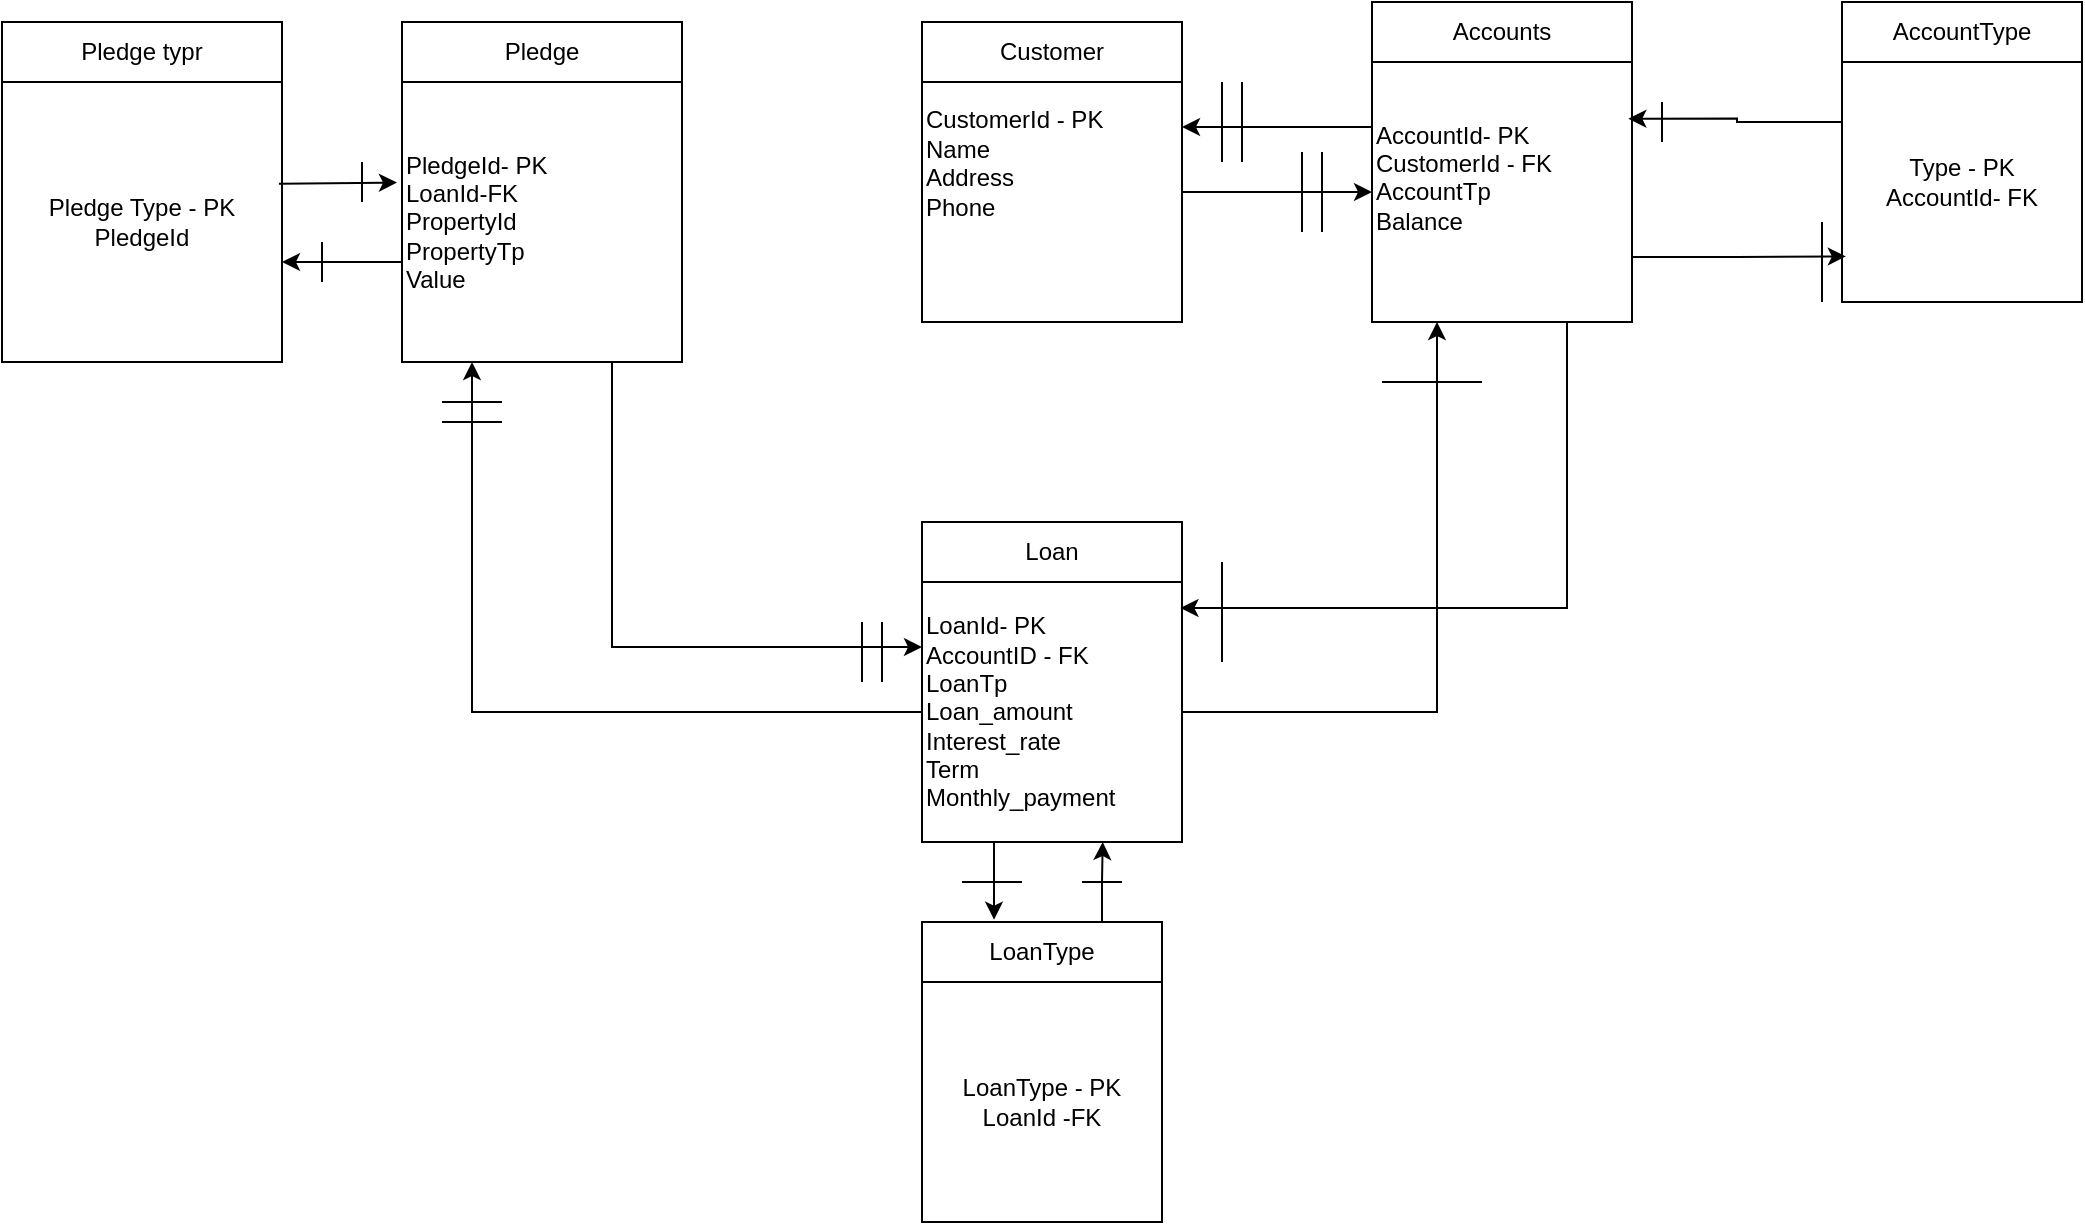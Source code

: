 <mxfile version="24.4.13" type="github">
  <diagram name="Page-1" id="E2XaOP7co4WPaIL_Susp">
    <mxGraphModel dx="1740" dy="384" grid="1" gridSize="10" guides="1" tooltips="1" connect="1" arrows="1" fold="1" page="1" pageScale="1" pageWidth="850" pageHeight="1100" math="0" shadow="0">
      <root>
        <mxCell id="0" />
        <mxCell id="1" parent="0" />
        <mxCell id="As4JrME1qaUtSlyNr9jE-10" style="edgeStyle=orthogonalEdgeStyle;rounded=0;orthogonalLoop=1;jettySize=auto;html=1;exitX=1;exitY=0.5;exitDx=0;exitDy=0;entryX=0;entryY=0.5;entryDx=0;entryDy=0;" edge="1" parent="1" source="As4JrME1qaUtSlyNr9jE-1" target="As4JrME1qaUtSlyNr9jE-7">
          <mxGeometry relative="1" as="geometry" />
        </mxCell>
        <mxCell id="As4JrME1qaUtSlyNr9jE-1" value="CustomerId - PK&lt;div&gt;Name&amp;nbsp;&lt;/div&gt;&lt;div&gt;Address&lt;/div&gt;&lt;div&gt;Phone&amp;nbsp;&lt;/div&gt;&lt;div&gt;&lt;br&gt;&lt;/div&gt;&lt;div&gt;&lt;br&gt;&lt;/div&gt;" style="whiteSpace=wrap;html=1;aspect=fixed;align=left;" vertex="1" parent="1">
          <mxGeometry x="80" y="180" width="130" height="130" as="geometry" />
        </mxCell>
        <mxCell id="As4JrME1qaUtSlyNr9jE-2" value="Customer" style="rounded=0;whiteSpace=wrap;html=1;" vertex="1" parent="1">
          <mxGeometry x="80" y="160" width="130" height="30" as="geometry" />
        </mxCell>
        <mxCell id="As4JrME1qaUtSlyNr9jE-6" value="Accounts" style="rounded=0;whiteSpace=wrap;html=1;" vertex="1" parent="1">
          <mxGeometry x="305" y="150" width="130" height="30" as="geometry" />
        </mxCell>
        <mxCell id="As4JrME1qaUtSlyNr9jE-16" style="edgeStyle=orthogonalEdgeStyle;rounded=0;orthogonalLoop=1;jettySize=auto;html=1;exitX=0;exitY=0.25;exitDx=0;exitDy=0;entryX=1;entryY=0.25;entryDx=0;entryDy=0;" edge="1" parent="1" source="As4JrME1qaUtSlyNr9jE-7" target="As4JrME1qaUtSlyNr9jE-1">
          <mxGeometry relative="1" as="geometry" />
        </mxCell>
        <mxCell id="As4JrME1qaUtSlyNr9jE-7" value="&lt;div&gt;AccountId- PK&lt;/div&gt;&lt;div&gt;CustomerId - FK&lt;/div&gt;&lt;div&gt;AccountTp&lt;/div&gt;&lt;div&gt;Balance&amp;nbsp;&lt;/div&gt;&lt;div&gt;&lt;br&gt;&lt;/div&gt;" style="whiteSpace=wrap;html=1;aspect=fixed;align=left;" vertex="1" parent="1">
          <mxGeometry x="305" y="180" width="130" height="130" as="geometry" />
        </mxCell>
        <mxCell id="As4JrME1qaUtSlyNr9jE-8" value="Loan" style="rounded=0;whiteSpace=wrap;html=1;" vertex="1" parent="1">
          <mxGeometry x="80" y="410" width="130" height="30" as="geometry" />
        </mxCell>
        <mxCell id="As4JrME1qaUtSlyNr9jE-11" value="" style="endArrow=none;html=1;rounded=0;" edge="1" parent="1">
          <mxGeometry width="50" height="50" relative="1" as="geometry">
            <mxPoint x="280" y="265" as="sourcePoint" />
            <mxPoint x="280" y="225" as="targetPoint" />
          </mxGeometry>
        </mxCell>
        <mxCell id="As4JrME1qaUtSlyNr9jE-13" value="" style="endArrow=none;html=1;rounded=0;" edge="1" parent="1">
          <mxGeometry width="50" height="50" relative="1" as="geometry">
            <mxPoint x="270" y="265" as="sourcePoint" />
            <mxPoint x="270" y="225" as="targetPoint" />
          </mxGeometry>
        </mxCell>
        <mxCell id="As4JrME1qaUtSlyNr9jE-17" value="" style="endArrow=none;html=1;rounded=0;" edge="1" parent="1">
          <mxGeometry width="50" height="50" relative="1" as="geometry">
            <mxPoint x="230" y="230" as="sourcePoint" />
            <mxPoint x="230" y="190" as="targetPoint" />
          </mxGeometry>
        </mxCell>
        <mxCell id="As4JrME1qaUtSlyNr9jE-18" value="" style="endArrow=none;html=1;rounded=0;" edge="1" parent="1">
          <mxGeometry width="50" height="50" relative="1" as="geometry">
            <mxPoint x="240" y="230" as="sourcePoint" />
            <mxPoint x="240" y="190" as="targetPoint" />
          </mxGeometry>
        </mxCell>
        <mxCell id="As4JrME1qaUtSlyNr9jE-29" style="edgeStyle=orthogonalEdgeStyle;rounded=0;orthogonalLoop=1;jettySize=auto;html=1;entryX=0.25;entryY=1;entryDx=0;entryDy=0;" edge="1" parent="1" source="As4JrME1qaUtSlyNr9jE-20" target="As4JrME1qaUtSlyNr9jE-7">
          <mxGeometry relative="1" as="geometry" />
        </mxCell>
        <mxCell id="As4JrME1qaUtSlyNr9jE-104" style="edgeStyle=orthogonalEdgeStyle;rounded=0;orthogonalLoop=1;jettySize=auto;html=1;exitX=0;exitY=0.5;exitDx=0;exitDy=0;entryX=0.25;entryY=1;entryDx=0;entryDy=0;" edge="1" parent="1" source="As4JrME1qaUtSlyNr9jE-20" target="As4JrME1qaUtSlyNr9jE-90">
          <mxGeometry relative="1" as="geometry" />
        </mxCell>
        <mxCell id="As4JrME1qaUtSlyNr9jE-20" value="&lt;div&gt;LoanId- PK&lt;/div&gt;&lt;div&gt;&lt;span style=&quot;background-color: initial;&quot;&gt;AccountID - FK&lt;/span&gt;&lt;br&gt;&lt;/div&gt;&lt;div&gt;&lt;span style=&quot;background-color: initial;&quot;&gt;LoanTp&lt;/span&gt;&lt;/div&gt;&lt;div&gt;Loan_amount&amp;nbsp;&lt;br&gt;&lt;/div&gt;&lt;div&gt;Interest_rate&amp;nbsp;&lt;/div&gt;&lt;div&gt;Term&amp;nbsp;&lt;/div&gt;&lt;div&gt;Monthly_payment&lt;/div&gt;" style="whiteSpace=wrap;html=1;aspect=fixed;align=left;" vertex="1" parent="1">
          <mxGeometry x="80" y="440" width="130" height="130" as="geometry" />
        </mxCell>
        <mxCell id="As4JrME1qaUtSlyNr9jE-30" style="edgeStyle=orthogonalEdgeStyle;rounded=0;orthogonalLoop=1;jettySize=auto;html=1;exitX=0.75;exitY=1;exitDx=0;exitDy=0;entryX=0.994;entryY=0.1;entryDx=0;entryDy=0;entryPerimeter=0;" edge="1" parent="1" source="As4JrME1qaUtSlyNr9jE-7" target="As4JrME1qaUtSlyNr9jE-20">
          <mxGeometry relative="1" as="geometry" />
        </mxCell>
        <mxCell id="As4JrME1qaUtSlyNr9jE-31" value="" style="endArrow=none;html=1;rounded=0;" edge="1" parent="1">
          <mxGeometry width="50" height="50" relative="1" as="geometry">
            <mxPoint x="310" y="340" as="sourcePoint" />
            <mxPoint x="360" y="340" as="targetPoint" />
            <Array as="points">
              <mxPoint x="330" y="340" />
            </Array>
          </mxGeometry>
        </mxCell>
        <mxCell id="As4JrME1qaUtSlyNr9jE-32" value="" style="endArrow=none;html=1;rounded=0;" edge="1" parent="1">
          <mxGeometry width="50" height="50" relative="1" as="geometry">
            <mxPoint x="230" y="480" as="sourcePoint" />
            <mxPoint x="230" y="430" as="targetPoint" />
          </mxGeometry>
        </mxCell>
        <mxCell id="As4JrME1qaUtSlyNr9jE-101" style="edgeStyle=orthogonalEdgeStyle;rounded=0;orthogonalLoop=1;jettySize=auto;html=1;exitX=0.75;exitY=1;exitDx=0;exitDy=0;entryX=0;entryY=0.25;entryDx=0;entryDy=0;" edge="1" parent="1" source="As4JrME1qaUtSlyNr9jE-90" target="As4JrME1qaUtSlyNr9jE-20">
          <mxGeometry relative="1" as="geometry" />
        </mxCell>
        <mxCell id="As4JrME1qaUtSlyNr9jE-90" value="PledgeId- PK&lt;div&gt;&lt;span style=&quot;background-color: initial;&quot;&gt;LoanId-FK&lt;/span&gt;&lt;br&gt;&lt;/div&gt;&lt;div&gt;PropertyId&lt;/div&gt;&lt;div&gt;&lt;span style=&quot;background-color: initial;&quot;&gt;PropertyTp&lt;/span&gt;&lt;/div&gt;&lt;div&gt;Value&lt;/div&gt;" style="whiteSpace=wrap;html=1;aspect=fixed;align=left;" vertex="1" parent="1">
          <mxGeometry x="-180" y="190" width="140" height="140" as="geometry" />
        </mxCell>
        <mxCell id="As4JrME1qaUtSlyNr9jE-91" value="Pledge" style="rounded=0;whiteSpace=wrap;html=1;" vertex="1" parent="1">
          <mxGeometry x="-180" y="160" width="140" height="30" as="geometry" />
        </mxCell>
        <mxCell id="As4JrME1qaUtSlyNr9jE-102" value="" style="endArrow=none;html=1;rounded=0;" edge="1" parent="1">
          <mxGeometry width="50" height="50" relative="1" as="geometry">
            <mxPoint x="60" y="460" as="sourcePoint" />
            <mxPoint x="60" y="490" as="targetPoint" />
          </mxGeometry>
        </mxCell>
        <mxCell id="As4JrME1qaUtSlyNr9jE-103" value="" style="endArrow=none;html=1;rounded=0;" edge="1" parent="1">
          <mxGeometry width="50" height="50" relative="1" as="geometry">
            <mxPoint x="50" y="490" as="sourcePoint" />
            <mxPoint x="50" y="460" as="targetPoint" />
          </mxGeometry>
        </mxCell>
        <mxCell id="As4JrME1qaUtSlyNr9jE-105" value="" style="endArrow=none;html=1;rounded=0;" edge="1" parent="1">
          <mxGeometry width="50" height="50" relative="1" as="geometry">
            <mxPoint x="-130" y="350" as="sourcePoint" />
            <mxPoint x="-160" y="350" as="targetPoint" />
          </mxGeometry>
        </mxCell>
        <mxCell id="As4JrME1qaUtSlyNr9jE-106" value="" style="endArrow=none;html=1;rounded=0;" edge="1" parent="1">
          <mxGeometry width="50" height="50" relative="1" as="geometry">
            <mxPoint x="-130" y="360" as="sourcePoint" />
            <mxPoint x="-160" y="360" as="targetPoint" />
          </mxGeometry>
        </mxCell>
        <mxCell id="As4JrME1qaUtSlyNr9jE-110" style="edgeStyle=orthogonalEdgeStyle;rounded=0;orthogonalLoop=1;jettySize=auto;html=1;exitX=0;exitY=0.25;exitDx=0;exitDy=0;entryX=0.986;entryY=0.218;entryDx=0;entryDy=0;entryPerimeter=0;" edge="1" parent="1" source="As4JrME1qaUtSlyNr9jE-107" target="As4JrME1qaUtSlyNr9jE-7">
          <mxGeometry relative="1" as="geometry">
            <mxPoint x="440" y="210" as="targetPoint" />
          </mxGeometry>
        </mxCell>
        <mxCell id="As4JrME1qaUtSlyNr9jE-107" value="Type - PK&lt;div&gt;AccountId- FK&lt;/div&gt;" style="whiteSpace=wrap;html=1;aspect=fixed;" vertex="1" parent="1">
          <mxGeometry x="540" y="180" width="120" height="120" as="geometry" />
        </mxCell>
        <mxCell id="As4JrME1qaUtSlyNr9jE-108" value="AccountType" style="rounded=0;whiteSpace=wrap;html=1;" vertex="1" parent="1">
          <mxGeometry x="540" y="150" width="120" height="30" as="geometry" />
        </mxCell>
        <mxCell id="As4JrME1qaUtSlyNr9jE-109" style="edgeStyle=orthogonalEdgeStyle;rounded=0;orthogonalLoop=1;jettySize=auto;html=1;exitX=1;exitY=0.75;exitDx=0;exitDy=0;entryX=0.016;entryY=0.81;entryDx=0;entryDy=0;entryPerimeter=0;" edge="1" parent="1" source="As4JrME1qaUtSlyNr9jE-7" target="As4JrME1qaUtSlyNr9jE-107">
          <mxGeometry relative="1" as="geometry" />
        </mxCell>
        <mxCell id="As4JrME1qaUtSlyNr9jE-111" value="" style="endArrow=none;html=1;rounded=0;" edge="1" parent="1">
          <mxGeometry width="50" height="50" relative="1" as="geometry">
            <mxPoint x="530" y="260" as="sourcePoint" />
            <mxPoint x="530" y="300" as="targetPoint" />
          </mxGeometry>
        </mxCell>
        <mxCell id="As4JrME1qaUtSlyNr9jE-112" value="" style="endArrow=none;html=1;rounded=0;" edge="1" parent="1">
          <mxGeometry width="50" height="50" relative="1" as="geometry">
            <mxPoint x="450" y="220" as="sourcePoint" />
            <mxPoint x="450" y="200" as="targetPoint" />
          </mxGeometry>
        </mxCell>
        <mxCell id="As4JrME1qaUtSlyNr9jE-114" value="LoanType - PK&lt;div&gt;LoanId -FK&lt;/div&gt;" style="whiteSpace=wrap;html=1;aspect=fixed;" vertex="1" parent="1">
          <mxGeometry x="80" y="640" width="120" height="120" as="geometry" />
        </mxCell>
        <mxCell id="As4JrME1qaUtSlyNr9jE-115" value="LoanType" style="rounded=0;whiteSpace=wrap;html=1;" vertex="1" parent="1">
          <mxGeometry x="80" y="610" width="120" height="30" as="geometry" />
        </mxCell>
        <mxCell id="As4JrME1qaUtSlyNr9jE-117" style="edgeStyle=orthogonalEdgeStyle;rounded=0;orthogonalLoop=1;jettySize=auto;html=1;exitX=0.75;exitY=0;exitDx=0;exitDy=0;entryX=0.695;entryY=1;entryDx=0;entryDy=0;entryPerimeter=0;" edge="1" parent="1" source="As4JrME1qaUtSlyNr9jE-115" target="As4JrME1qaUtSlyNr9jE-20">
          <mxGeometry relative="1" as="geometry" />
        </mxCell>
        <mxCell id="As4JrME1qaUtSlyNr9jE-118" style="edgeStyle=orthogonalEdgeStyle;rounded=0;orthogonalLoop=1;jettySize=auto;html=1;exitX=0.25;exitY=1;exitDx=0;exitDy=0;entryX=0.3;entryY=-0.039;entryDx=0;entryDy=0;entryPerimeter=0;" edge="1" parent="1" source="As4JrME1qaUtSlyNr9jE-20" target="As4JrME1qaUtSlyNr9jE-115">
          <mxGeometry relative="1" as="geometry" />
        </mxCell>
        <mxCell id="As4JrME1qaUtSlyNr9jE-119" value="" style="endArrow=none;html=1;rounded=0;" edge="1" parent="1">
          <mxGeometry width="50" height="50" relative="1" as="geometry">
            <mxPoint x="180" y="590" as="sourcePoint" />
            <mxPoint x="160" y="590" as="targetPoint" />
          </mxGeometry>
        </mxCell>
        <mxCell id="As4JrME1qaUtSlyNr9jE-120" value="" style="endArrow=none;html=1;rounded=0;" edge="1" parent="1">
          <mxGeometry width="50" height="50" relative="1" as="geometry">
            <mxPoint x="130" y="590" as="sourcePoint" />
            <mxPoint x="100" y="590" as="targetPoint" />
          </mxGeometry>
        </mxCell>
        <mxCell id="As4JrME1qaUtSlyNr9jE-122" value="Pledge Type - PK&lt;div&gt;PledgeId&lt;/div&gt;" style="whiteSpace=wrap;html=1;aspect=fixed;" vertex="1" parent="1">
          <mxGeometry x="-380" y="190" width="140" height="140" as="geometry" />
        </mxCell>
        <mxCell id="As4JrME1qaUtSlyNr9jE-123" value="Pledge typr" style="rounded=0;whiteSpace=wrap;html=1;" vertex="1" parent="1">
          <mxGeometry x="-380" y="160" width="140" height="30" as="geometry" />
        </mxCell>
        <mxCell id="As4JrME1qaUtSlyNr9jE-124" value="" style="endArrow=classic;html=1;rounded=0;exitX=0.989;exitY=0.363;exitDx=0;exitDy=0;exitPerimeter=0;entryX=-0.018;entryY=0.359;entryDx=0;entryDy=0;entryPerimeter=0;" edge="1" parent="1" source="As4JrME1qaUtSlyNr9jE-122" target="As4JrME1qaUtSlyNr9jE-90">
          <mxGeometry width="50" height="50" relative="1" as="geometry">
            <mxPoint x="-240" y="290" as="sourcePoint" />
            <mxPoint x="-190" y="240" as="targetPoint" />
          </mxGeometry>
        </mxCell>
        <mxCell id="As4JrME1qaUtSlyNr9jE-125" value="" style="endArrow=classic;html=1;rounded=0;" edge="1" parent="1">
          <mxGeometry width="50" height="50" relative="1" as="geometry">
            <mxPoint x="-180" y="280" as="sourcePoint" />
            <mxPoint x="-240" y="280" as="targetPoint" />
          </mxGeometry>
        </mxCell>
        <mxCell id="As4JrME1qaUtSlyNr9jE-126" value="" style="endArrow=none;html=1;rounded=0;" edge="1" parent="1">
          <mxGeometry width="50" height="50" relative="1" as="geometry">
            <mxPoint x="-200" y="250" as="sourcePoint" />
            <mxPoint x="-200" y="230" as="targetPoint" />
          </mxGeometry>
        </mxCell>
        <mxCell id="As4JrME1qaUtSlyNr9jE-127" value="" style="endArrow=none;html=1;rounded=0;" edge="1" parent="1">
          <mxGeometry width="50" height="50" relative="1" as="geometry">
            <mxPoint x="-220" y="290" as="sourcePoint" />
            <mxPoint x="-220" y="270" as="targetPoint" />
          </mxGeometry>
        </mxCell>
      </root>
    </mxGraphModel>
  </diagram>
</mxfile>
